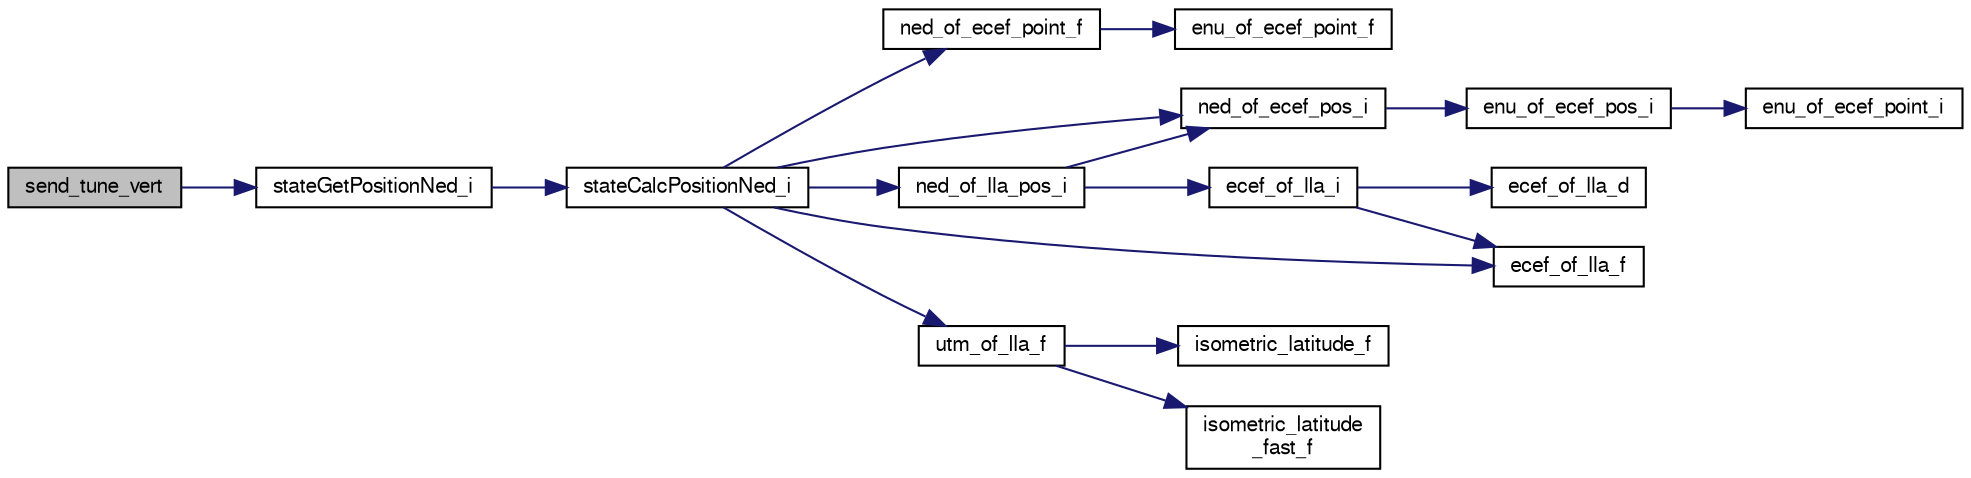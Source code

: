 digraph "send_tune_vert"
{
  edge [fontname="FreeSans",fontsize="10",labelfontname="FreeSans",labelfontsize="10"];
  node [fontname="FreeSans",fontsize="10",shape=record];
  rankdir="LR";
  Node1 [label="send_tune_vert",height=0.2,width=0.4,color="black", fillcolor="grey75", style="filled", fontcolor="black"];
  Node1 -> Node2 [color="midnightblue",fontsize="10",style="solid",fontname="FreeSans"];
  Node2 [label="stateGetPositionNed_i",height=0.2,width=0.4,color="black", fillcolor="white", style="filled",URL="$group__state__position.html#gaf9a3b3ed4f6a011ae65d49d78bf4aa25",tooltip="Get position in local NED coordinates (int). "];
  Node2 -> Node3 [color="midnightblue",fontsize="10",style="solid",fontname="FreeSans"];
  Node3 [label="stateCalcPositionNed_i",height=0.2,width=0.4,color="black", fillcolor="white", style="filled",URL="$group__state__position.html#gac60dff329c00697fc9fcc459406293c9"];
  Node3 -> Node4 [color="midnightblue",fontsize="10",style="solid",fontname="FreeSans"];
  Node4 [label="ned_of_ecef_pos_i",height=0.2,width=0.4,color="black", fillcolor="white", style="filled",URL="$group__math__geodetic__int.html#ga55c109fccf11d3699553122869dfd38b",tooltip="Convert a ECEF position to local NED. "];
  Node4 -> Node5 [color="midnightblue",fontsize="10",style="solid",fontname="FreeSans"];
  Node5 [label="enu_of_ecef_pos_i",height=0.2,width=0.4,color="black", fillcolor="white", style="filled",URL="$group__math__geodetic__int.html#ga710a45725431766f0a003ba93cb58a11",tooltip="Convert a ECEF position to local ENU. "];
  Node5 -> Node6 [color="midnightblue",fontsize="10",style="solid",fontname="FreeSans"];
  Node6 [label="enu_of_ecef_point_i",height=0.2,width=0.4,color="black", fillcolor="white", style="filled",URL="$group__math__geodetic__int.html#ga85bcbfc73a43b120465422ec55647573",tooltip="Convert a point from ECEF to local ENU. "];
  Node3 -> Node7 [color="midnightblue",fontsize="10",style="solid",fontname="FreeSans"];
  Node7 [label="ned_of_ecef_point_f",height=0.2,width=0.4,color="black", fillcolor="white", style="filled",URL="$pprz__geodetic__float_8c.html#a3045a5a383aa4ebf5b8a9763773b9b6d"];
  Node7 -> Node8 [color="midnightblue",fontsize="10",style="solid",fontname="FreeSans"];
  Node8 [label="enu_of_ecef_point_f",height=0.2,width=0.4,color="black", fillcolor="white", style="filled",URL="$pprz__geodetic__float_8c.html#a2a82ebdce90a3e41d54f72c5e787fcd0"];
  Node3 -> Node9 [color="midnightblue",fontsize="10",style="solid",fontname="FreeSans"];
  Node9 [label="ecef_of_lla_f",height=0.2,width=0.4,color="black", fillcolor="white", style="filled",URL="$pprz__geodetic__float_8c.html#a65bc5ba8b61d014ca659035759cc001c"];
  Node3 -> Node10 [color="midnightblue",fontsize="10",style="solid",fontname="FreeSans"];
  Node10 [label="ned_of_lla_pos_i",height=0.2,width=0.4,color="black", fillcolor="white", style="filled",URL="$group__math__geodetic__int.html#ga196c47e1d20669076a358d0f4317e093",tooltip="Convert a point from LLA to local NED. "];
  Node10 -> Node11 [color="midnightblue",fontsize="10",style="solid",fontname="FreeSans"];
  Node11 [label="ecef_of_lla_i",height=0.2,width=0.4,color="black", fillcolor="white", style="filled",URL="$group__math__geodetic__int.html#ga386f7bf340618bf1454ca2a3b5086100",tooltip="Convert a LLA to ECEF. "];
  Node11 -> Node9 [color="midnightblue",fontsize="10",style="solid",fontname="FreeSans"];
  Node11 -> Node12 [color="midnightblue",fontsize="10",style="solid",fontname="FreeSans"];
  Node12 [label="ecef_of_lla_d",height=0.2,width=0.4,color="black", fillcolor="white", style="filled",URL="$group__math__geodetic__double.html#gae6608c48696daebf3382f08e655028d9"];
  Node10 -> Node4 [color="midnightblue",fontsize="10",style="solid",fontname="FreeSans"];
  Node3 -> Node13 [color="midnightblue",fontsize="10",style="solid",fontname="FreeSans"];
  Node13 [label="utm_of_lla_f",height=0.2,width=0.4,color="black", fillcolor="white", style="filled",URL="$pprz__geodetic__float_8c.html#af99d4775df518f30b741b49c26eceedd"];
  Node13 -> Node14 [color="midnightblue",fontsize="10",style="solid",fontname="FreeSans"];
  Node14 [label="isometric_latitude_f",height=0.2,width=0.4,color="black", fillcolor="white", style="filled",URL="$pprz__geodetic__float_8c.html#a25c5bd31de0ea0d0caf14a0d217ad3ea"];
  Node13 -> Node15 [color="midnightblue",fontsize="10",style="solid",fontname="FreeSans"];
  Node15 [label="isometric_latitude\l_fast_f",height=0.2,width=0.4,color="black", fillcolor="white", style="filled",URL="$pprz__geodetic__float_8c.html#a21ea1b369f7d4abd984fb89c488dde24"];
}
